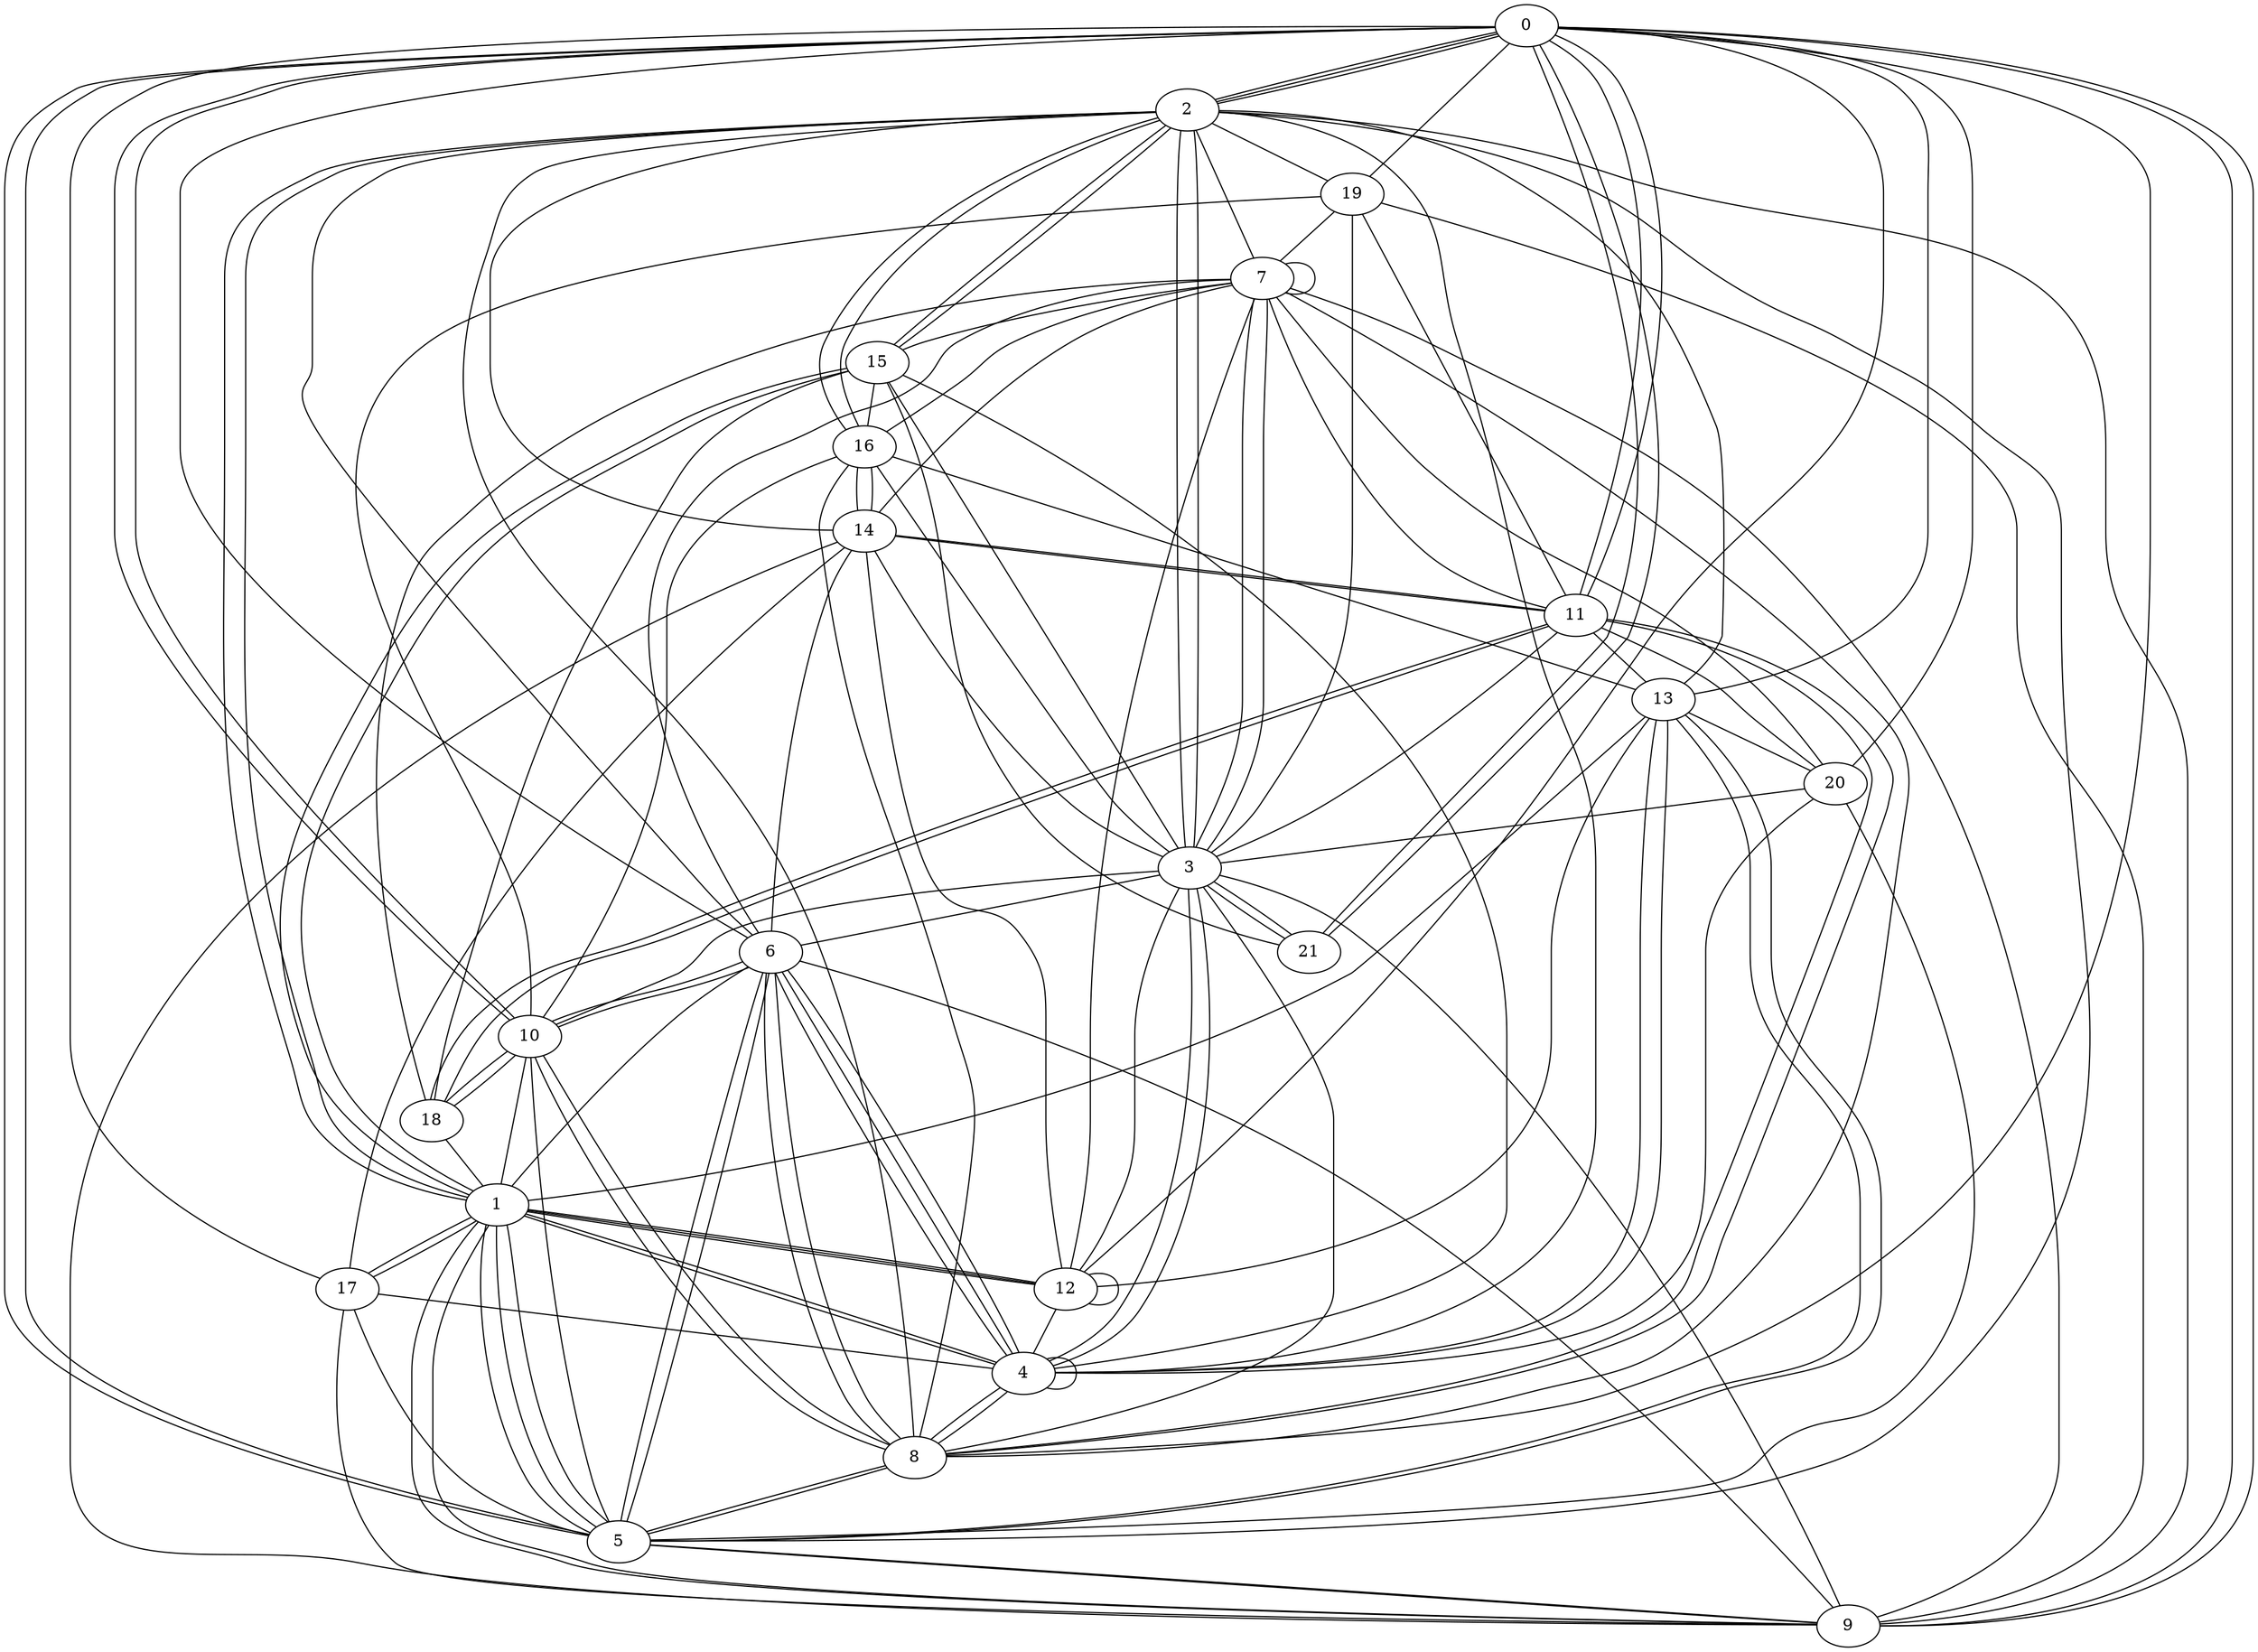 graph G {
0;
1;
2;
3;
4;
5;
6;
7;
8;
9;
10;
11;
12;
13;
14;
15;
16;
17;
18;
19;
20;
21;
14--16 ;
5--9 ;
0--2 ;
20--7 ;
4--6 ;
5--17 ;
3--8 ;
16--2 ;
0--10 ;
6--14 ;
5--8 ;
18--11 ;
7--12 ;
1--17 ;
13--12 ;
21--3 ;
6--4 ;
12--4 ;
3--11 ;
9--0 ;
1--10 ;
0--19 ;
19--10 ;
8--5 ;
3--12 ;
16--13 ;
8--6 ;
4--3 ;
17--14 ;
2--15 ;
10--8 ;
0--11 ;
6--8 ;
9--3 ;
6--2 ;
5--10 ;
0--21 ;
13--20 ;
5--9 ;
14--9 ;
1--5 ;
1--15 ;
13--5 ;
2--1 ;
9--1 ;
3--21 ;
9--19 ;
2--8 ;
12--14 ;
3--10 ;
2--14 ;
4--8 ;
5--13 ;
4--3 ;
13--1 ;
7--11 ;
11--18 ;
6--9 ;
16--10 ;
12--12 ;
4--4 ;
15--16 ;
3--14 ;
19--7 ;
7--3 ;
0--10 ;
7--2 ;
3--7 ;
3--2 ;
5--0 ;
9--2 ;
15--18 ;
20--4 ;
5--1 ;
10--6 ;
8--11 ;
1--6 ;
20--3 ;
21--15 ;
13--0 ;
6--7 ;
5--1 ;
12--1 ;
1--15 ;
3--6 ;
14--11 ;
5--6 ;
8--16 ;
11--20 ;
3--15 ;
4--1 ;
11--13 ;
5--2 ;
9--1 ;
10--18 ;
1--12 ;
2--4 ;
12--1 ;
3--19 ;
17--4 ;
0--5 ;
1--17 ;
17--0 ;
0--11 ;
8--11 ;
3--16 ;
4--8 ;
16--2 ;
0--8 ;
18--1 ;
4--1 ;
2--0 ;
0--6 ;
9--17 ;
0--9 ;
16--14 ;
12--0 ;
7--7 ;
10--18 ;
14--7 ;
7--15 ;
2--3 ;
2--19 ;
0--20 ;
4--13 ;
4--15 ;
2--15 ;
1--2 ;
7--8 ;
16--7 ;
10--8 ;
4--13 ;
4--6 ;
6--10 ;
5--6 ;
9--7 ;
20--5 ;
18--7 ;
0--2 ;
2--13 ;
0--21 ;
11--19 ;
14--11 ;
}
